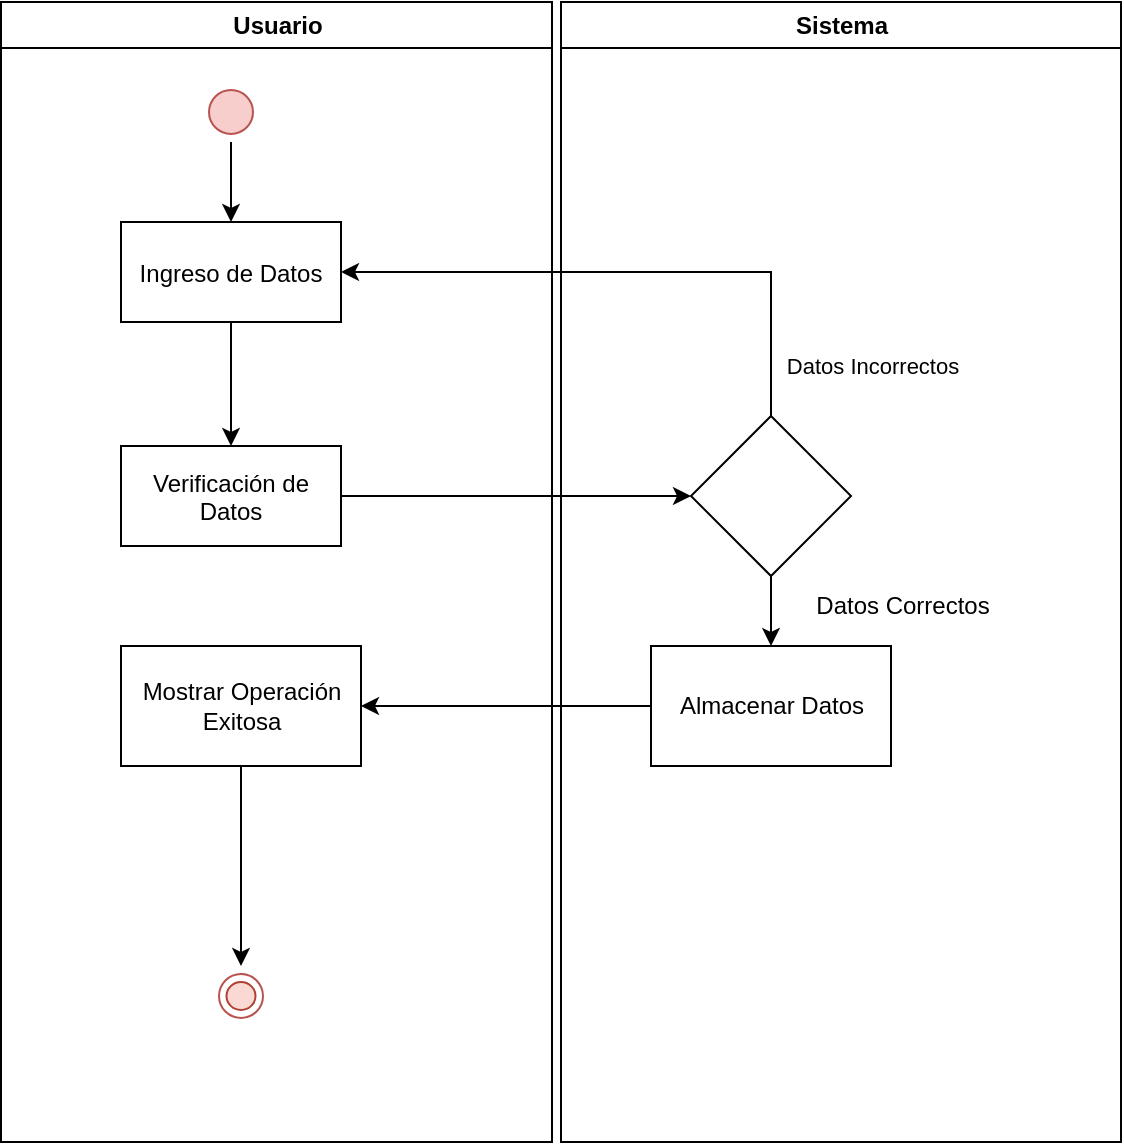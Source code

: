 <mxfile version="21.6.6" type="github">
  <diagram name="Page-1" id="e7e014a7-5840-1c2e-5031-d8a46d1fe8dd">
    <mxGraphModel dx="1687" dy="920" grid="1" gridSize="10" guides="1" tooltips="1" connect="1" arrows="1" fold="1" page="1" pageScale="1" pageWidth="1169" pageHeight="826" background="none" math="0" shadow="0">
      <root>
        <mxCell id="0" />
        <mxCell id="1" parent="0" />
        <mxCell id="2" value="Usuario" style="swimlane;whiteSpace=wrap" parent="1" vertex="1">
          <mxGeometry x="164.5" y="128" width="275.5" height="570" as="geometry" />
        </mxCell>
        <mxCell id="vYMIr0RcVyD7OqrxwJxl-45" style="edgeStyle=orthogonalEdgeStyle;rounded=0;orthogonalLoop=1;jettySize=auto;html=1;exitX=0.5;exitY=1;exitDx=0;exitDy=0;entryX=0.5;entryY=0;entryDx=0;entryDy=0;" edge="1" parent="2" source="5" target="7">
          <mxGeometry relative="1" as="geometry" />
        </mxCell>
        <mxCell id="5" value="" style="ellipse;shape=startState;fillColor=#f8cecc;strokeColor=#b85450;" parent="2" vertex="1">
          <mxGeometry x="100" y="40" width="30" height="30" as="geometry" />
        </mxCell>
        <mxCell id="7" value="Ingreso de Datos" style="" parent="2" vertex="1">
          <mxGeometry x="60" y="110" width="110" height="50" as="geometry" />
        </mxCell>
        <mxCell id="vYMIr0RcVyD7OqrxwJxl-43" value="Verificación de &#xa;Datos" style="" vertex="1" parent="2">
          <mxGeometry x="60" y="222" width="110" height="50" as="geometry" />
        </mxCell>
        <mxCell id="vYMIr0RcVyD7OqrxwJxl-44" style="edgeStyle=orthogonalEdgeStyle;rounded=0;orthogonalLoop=1;jettySize=auto;html=1;entryX=0.5;entryY=0;entryDx=0;entryDy=0;" edge="1" parent="2" source="7" target="vYMIr0RcVyD7OqrxwJxl-43">
          <mxGeometry relative="1" as="geometry" />
        </mxCell>
        <mxCell id="vYMIr0RcVyD7OqrxwJxl-61" style="edgeStyle=orthogonalEdgeStyle;rounded=0;orthogonalLoop=1;jettySize=auto;html=1;exitX=0.5;exitY=1;exitDx=0;exitDy=0;entryX=0.5;entryY=0;entryDx=0;entryDy=0;" edge="1" parent="2" source="vYMIr0RcVyD7OqrxwJxl-58" target="vYMIr0RcVyD7OqrxwJxl-60">
          <mxGeometry relative="1" as="geometry" />
        </mxCell>
        <mxCell id="vYMIr0RcVyD7OqrxwJxl-58" value="Mostrar Operación Exitosa" style="whiteSpace=wrap;html=1;" vertex="1" parent="2">
          <mxGeometry x="60" y="322" width="120" height="60" as="geometry" />
        </mxCell>
        <mxCell id="vYMIr0RcVyD7OqrxwJxl-60" value="" style="ellipse;shape=startState;fillColor=none;strokeColor=#b85450;" vertex="1" parent="2">
          <mxGeometry x="105" y="482" width="30" height="30" as="geometry" />
        </mxCell>
        <mxCell id="vYMIr0RcVyD7OqrxwJxl-63" value="" style="ellipse;shape=startState;fillColor=#fad9d5;strokeColor=#ae4132;" vertex="1" parent="2">
          <mxGeometry x="108.75" y="486" width="22.5" height="22" as="geometry" />
        </mxCell>
        <mxCell id="3" value="Sistema" style="swimlane;whiteSpace=wrap" parent="1" vertex="1">
          <mxGeometry x="444.5" y="128" width="280" height="570" as="geometry">
            <mxRectangle x="444.5" y="128" width="90" height="30" as="alternateBounds" />
          </mxGeometry>
        </mxCell>
        <mxCell id="vYMIr0RcVyD7OqrxwJxl-56" value="" style="edgeStyle=orthogonalEdgeStyle;rounded=0;orthogonalLoop=1;jettySize=auto;html=1;" edge="1" parent="3" source="vYMIr0RcVyD7OqrxwJxl-51" target="vYMIr0RcVyD7OqrxwJxl-55">
          <mxGeometry relative="1" as="geometry" />
        </mxCell>
        <mxCell id="vYMIr0RcVyD7OqrxwJxl-51" value="" style="rhombus;whiteSpace=wrap;html=1;" vertex="1" parent="3">
          <mxGeometry x="65" y="207" width="80" height="80" as="geometry" />
        </mxCell>
        <mxCell id="vYMIr0RcVyD7OqrxwJxl-55" value="Almacenar Datos" style="whiteSpace=wrap;html=1;" vertex="1" parent="3">
          <mxGeometry x="45" y="322" width="120" height="60" as="geometry" />
        </mxCell>
        <mxCell id="vYMIr0RcVyD7OqrxwJxl-64" value="Datos Correctos" style="text;html=1;align=center;verticalAlign=middle;resizable=0;points=[];autosize=1;strokeColor=none;fillColor=none;" vertex="1" parent="3">
          <mxGeometry x="115.5" y="287" width="110" height="30" as="geometry" />
        </mxCell>
        <mxCell id="vYMIr0RcVyD7OqrxwJxl-52" value="" style="edgeStyle=orthogonalEdgeStyle;rounded=0;orthogonalLoop=1;jettySize=auto;html=1;" edge="1" parent="1" source="vYMIr0RcVyD7OqrxwJxl-43" target="vYMIr0RcVyD7OqrxwJxl-51">
          <mxGeometry relative="1" as="geometry" />
        </mxCell>
        <mxCell id="vYMIr0RcVyD7OqrxwJxl-53" style="edgeStyle=orthogonalEdgeStyle;rounded=0;orthogonalLoop=1;jettySize=auto;html=1;exitX=0.5;exitY=0;exitDx=0;exitDy=0;entryX=1;entryY=0.5;entryDx=0;entryDy=0;" edge="1" parent="1" source="vYMIr0RcVyD7OqrxwJxl-51" target="7">
          <mxGeometry relative="1" as="geometry" />
        </mxCell>
        <mxCell id="vYMIr0RcVyD7OqrxwJxl-54" value="Datos Incorrectos" style="edgeLabel;html=1;align=center;verticalAlign=middle;resizable=0;points=[];" vertex="1" connectable="0" parent="vYMIr0RcVyD7OqrxwJxl-53">
          <mxGeometry x="-0.335" y="-2" relative="1" as="geometry">
            <mxPoint x="74" y="49" as="offset" />
          </mxGeometry>
        </mxCell>
        <mxCell id="vYMIr0RcVyD7OqrxwJxl-59" style="edgeStyle=orthogonalEdgeStyle;rounded=0;orthogonalLoop=1;jettySize=auto;html=1;exitX=0;exitY=0.5;exitDx=0;exitDy=0;entryX=1;entryY=0.5;entryDx=0;entryDy=0;" edge="1" parent="1" source="vYMIr0RcVyD7OqrxwJxl-55" target="vYMIr0RcVyD7OqrxwJxl-58">
          <mxGeometry relative="1" as="geometry" />
        </mxCell>
      </root>
    </mxGraphModel>
  </diagram>
</mxfile>
